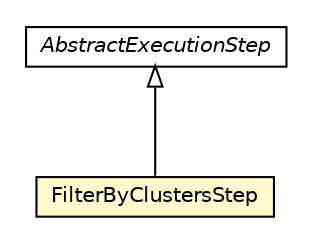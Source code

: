 #!/usr/local/bin/dot
#
# Class diagram 
# Generated by UMLGraph version R5_6-24-gf6e263 (http://www.umlgraph.org/)
#

digraph G {
	edge [fontname="Helvetica",fontsize=10,labelfontname="Helvetica",labelfontsize=10];
	node [fontname="Helvetica",fontsize=10,shape=plaintext];
	nodesep=0.25;
	ranksep=0.5;
	// com.orientechnologies.orient.core.sql.executor.FilterByClustersStep
	c999693 [label=<<table title="com.orientechnologies.orient.core.sql.executor.FilterByClustersStep" border="0" cellborder="1" cellspacing="0" cellpadding="2" port="p" bgcolor="lemonChiffon" href="./FilterByClustersStep.html">
		<tr><td><table border="0" cellspacing="0" cellpadding="1">
<tr><td align="center" balign="center"> FilterByClustersStep </td></tr>
		</table></td></tr>
		</table>>, URL="./FilterByClustersStep.html", fontname="Helvetica", fontcolor="black", fontsize=10.0];
	// com.orientechnologies.orient.core.sql.executor.AbstractExecutionStep
	c999733 [label=<<table title="com.orientechnologies.orient.core.sql.executor.AbstractExecutionStep" border="0" cellborder="1" cellspacing="0" cellpadding="2" port="p" href="./AbstractExecutionStep.html">
		<tr><td><table border="0" cellspacing="0" cellpadding="1">
<tr><td align="center" balign="center"><font face="Helvetica-Oblique"> AbstractExecutionStep </font></td></tr>
		</table></td></tr>
		</table>>, URL="./AbstractExecutionStep.html", fontname="Helvetica", fontcolor="black", fontsize=10.0];
	//com.orientechnologies.orient.core.sql.executor.FilterByClustersStep extends com.orientechnologies.orient.core.sql.executor.AbstractExecutionStep
	c999733:p -> c999693:p [dir=back,arrowtail=empty];
}

